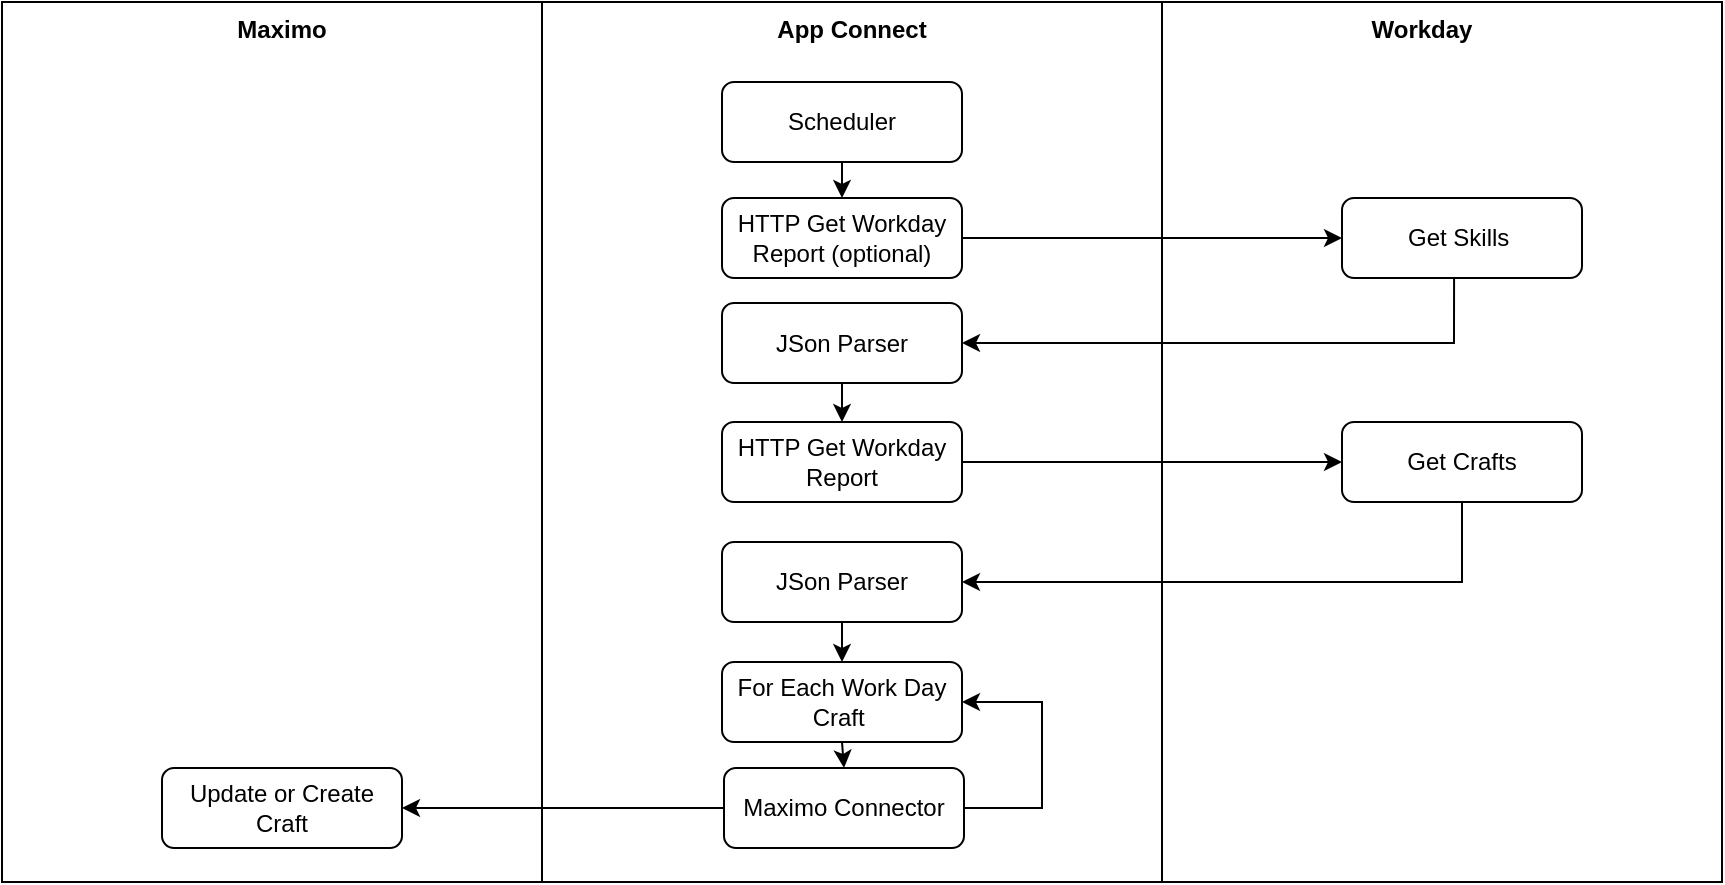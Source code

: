<mxfile version="13.7.8" type="device"><diagram id="C5RBs43oDa-KdzZeNtuy" name="Page-1"><mxGraphModel dx="1135" dy="727" grid="1" gridSize="10" guides="1" tooltips="1" connect="1" arrows="1" fold="1" page="1" pageScale="1" pageWidth="827" pageHeight="1169" math="0" shadow="0"><root><mxCell id="WIyWlLk6GJQsqaUBKTNV-0"/><mxCell id="WIyWlLk6GJQsqaUBKTNV-1" parent="WIyWlLk6GJQsqaUBKTNV-0"/><mxCell id="WK6Qm3O2X2UNyGcVujX3-3" value="&lt;b&gt;Maximo&lt;/b&gt;" style="whiteSpace=wrap;html=1;verticalAlign=top;align=center;" parent="WIyWlLk6GJQsqaUBKTNV-1" vertex="1"><mxGeometry x="170" y="80" width="280" height="440" as="geometry"/></mxCell><mxCell id="WK6Qm3O2X2UNyGcVujX3-2" value="&lt;b&gt;Workday&lt;/b&gt;" style="whiteSpace=wrap;html=1;verticalAlign=top;align=center;" parent="WIyWlLk6GJQsqaUBKTNV-1" vertex="1"><mxGeometry x="730" y="80" width="300" height="440" as="geometry"/></mxCell><mxCell id="WIyWlLk6GJQsqaUBKTNV-4" value="Yes" style="rounded=0;html=1;jettySize=auto;orthogonalLoop=1;fontSize=11;endArrow=block;endFill=0;endSize=8;strokeWidth=1;shadow=0;labelBackgroundColor=none;edgeStyle=orthogonalEdgeStyle;" parent="WIyWlLk6GJQsqaUBKTNV-1" edge="1"><mxGeometry y="20" relative="1" as="geometry"><mxPoint as="offset"/><mxPoint x="450" y="310" as="targetPoint"/></mxGeometry></mxCell><mxCell id="WIyWlLk6GJQsqaUBKTNV-5" value="No" style="edgeStyle=orthogonalEdgeStyle;rounded=0;html=1;jettySize=auto;orthogonalLoop=1;fontSize=11;endArrow=block;endFill=0;endSize=8;strokeWidth=1;shadow=0;labelBackgroundColor=none;" parent="WIyWlLk6GJQsqaUBKTNV-1" edge="1"><mxGeometry y="10" relative="1" as="geometry"><mxPoint as="offset"/><mxPoint x="550" y="230" as="targetPoint"/></mxGeometry></mxCell><mxCell id="WIyWlLk6GJQsqaUBKTNV-8" value="No" style="rounded=0;html=1;jettySize=auto;orthogonalLoop=1;fontSize=11;endArrow=block;endFill=0;endSize=8;strokeWidth=1;shadow=0;labelBackgroundColor=none;edgeStyle=orthogonalEdgeStyle;" parent="WIyWlLk6GJQsqaUBKTNV-1" edge="1"><mxGeometry x="0.333" y="20" relative="1" as="geometry"><mxPoint as="offset"/><mxPoint x="450" y="390" as="sourcePoint"/></mxGeometry></mxCell><mxCell id="WIyWlLk6GJQsqaUBKTNV-9" value="Yes" style="edgeStyle=orthogonalEdgeStyle;rounded=0;html=1;jettySize=auto;orthogonalLoop=1;fontSize=11;endArrow=block;endFill=0;endSize=8;strokeWidth=1;shadow=0;labelBackgroundColor=none;" parent="WIyWlLk6GJQsqaUBKTNV-1" edge="1"><mxGeometry y="10" relative="1" as="geometry"><mxPoint as="offset"/><mxPoint x="500" y="350" as="sourcePoint"/></mxGeometry></mxCell><mxCell id="WK6Qm3O2X2UNyGcVujX3-5" value="Update or Create Craft" style="rounded=1;whiteSpace=wrap;html=1;fontSize=12;glass=0;strokeWidth=1;shadow=0;" parent="WIyWlLk6GJQsqaUBKTNV-1" vertex="1"><mxGeometry x="250" y="463" width="120" height="40" as="geometry"/></mxCell><mxCell id="WK6Qm3O2X2UNyGcVujX3-11" value="Get Crafts" style="rounded=1;whiteSpace=wrap;html=1;fontSize=12;glass=0;strokeWidth=1;shadow=0;" parent="WIyWlLk6GJQsqaUBKTNV-1" vertex="1"><mxGeometry x="840" y="290" width="120" height="40" as="geometry"/></mxCell><mxCell id="WK6Qm3O2X2UNyGcVujX3-9" value="Get Skills&amp;nbsp;" style="rounded=1;whiteSpace=wrap;html=1;fontSize=12;glass=0;strokeWidth=1;shadow=0;" parent="WIyWlLk6GJQsqaUBKTNV-1" vertex="1"><mxGeometry x="840" y="178" width="120" height="40" as="geometry"/></mxCell><mxCell id="WK6Qm3O2X2UNyGcVujX3-1" value="&lt;b&gt;App Connect&lt;/b&gt;" style="whiteSpace=wrap;html=1;verticalAlign=top;" parent="WIyWlLk6GJQsqaUBKTNV-1" vertex="1"><mxGeometry x="440" y="80" width="310" height="440" as="geometry"/></mxCell><mxCell id="WK6Qm3O2X2UNyGcVujX3-15" style="edgeStyle=orthogonalEdgeStyle;rounded=0;orthogonalLoop=1;jettySize=auto;html=1;exitX=0;exitY=0.5;exitDx=0;exitDy=0;entryX=1;entryY=0.5;entryDx=0;entryDy=0;" parent="WIyWlLk6GJQsqaUBKTNV-1" source="q9Je8M0Jx4v2mxalftYA-15" target="WK6Qm3O2X2UNyGcVujX3-5" edge="1"><mxGeometry relative="1" as="geometry"><mxPoint x="499" y="390" as="targetPoint"/><mxPoint x="610" y="310" as="sourcePoint"/></mxGeometry></mxCell><mxCell id="WK6Qm3O2X2UNyGcVujX3-10" value="HTTP Get Workday Report (optional)" style="rounded=1;whiteSpace=wrap;html=1;fontSize=12;glass=0;strokeWidth=1;shadow=0;" parent="WIyWlLk6GJQsqaUBKTNV-1" vertex="1"><mxGeometry x="530" y="178" width="120" height="40" as="geometry"/></mxCell><mxCell id="WK6Qm3O2X2UNyGcVujX3-14" value="JSon Parser" style="rounded=1;whiteSpace=wrap;html=1;fontSize=12;glass=0;strokeWidth=1;shadow=0;" parent="WIyWlLk6GJQsqaUBKTNV-1" vertex="1"><mxGeometry x="530" y="230.5" width="120" height="40" as="geometry"/></mxCell><mxCell id="WK6Qm3O2X2UNyGcVujX3-20" value="For Each Work Day Craft&amp;nbsp;" style="rounded=1;whiteSpace=wrap;html=1;fontSize=12;glass=0;strokeWidth=1;shadow=0;" parent="WIyWlLk6GJQsqaUBKTNV-1" vertex="1"><mxGeometry x="530" y="410" width="120" height="40" as="geometry"/></mxCell><mxCell id="q9Je8M0Jx4v2mxalftYA-4" value="Scheduler" style="rounded=1;whiteSpace=wrap;html=1;fontSize=12;glass=0;strokeWidth=1;shadow=0;" parent="WIyWlLk6GJQsqaUBKTNV-1" vertex="1"><mxGeometry x="530" y="120" width="120" height="40" as="geometry"/></mxCell><mxCell id="q9Je8M0Jx4v2mxalftYA-6" value="JSon Parser" style="rounded=1;whiteSpace=wrap;html=1;fontSize=12;glass=0;strokeWidth=1;shadow=0;" parent="WIyWlLk6GJQsqaUBKTNV-1" vertex="1"><mxGeometry x="530" y="350" width="120" height="40" as="geometry"/></mxCell><mxCell id="q9Je8M0Jx4v2mxalftYA-11" value="" style="edgeStyle=orthogonalEdgeStyle;rounded=0;orthogonalLoop=1;jettySize=auto;html=1;exitX=0.5;exitY=1;exitDx=0;exitDy=0;entryX=0.5;entryY=0;entryDx=0;entryDy=0;" parent="WIyWlLk6GJQsqaUBKTNV-1" source="WK6Qm3O2X2UNyGcVujX3-14" target="q9Je8M0Jx4v2mxalftYA-8" edge="1"><mxGeometry relative="1" as="geometry"/></mxCell><mxCell id="q9Je8M0Jx4v2mxalftYA-8" value="HTTP Get Workday Report" style="rounded=1;whiteSpace=wrap;html=1;fontSize=12;glass=0;strokeWidth=1;shadow=0;" parent="WIyWlLk6GJQsqaUBKTNV-1" vertex="1"><mxGeometry x="530" y="290" width="120" height="40" as="geometry"/></mxCell><mxCell id="q9Je8M0Jx4v2mxalftYA-10" value="" style="endArrow=classic;html=1;entryX=0.5;entryY=0;entryDx=0;entryDy=0;exitX=0.5;exitY=1;exitDx=0;exitDy=0;" parent="WIyWlLk6GJQsqaUBKTNV-1" source="q9Je8M0Jx4v2mxalftYA-6" target="WK6Qm3O2X2UNyGcVujX3-20" edge="1"><mxGeometry width="50" height="50" relative="1" as="geometry"><mxPoint x="700" y="280.5" as="sourcePoint"/><mxPoint x="700" y="302" as="targetPoint"/></mxGeometry></mxCell><mxCell id="q9Je8M0Jx4v2mxalftYA-15" value="Maximo Connector" style="rounded=1;whiteSpace=wrap;html=1;fontSize=12;glass=0;strokeWidth=1;shadow=0;" parent="WIyWlLk6GJQsqaUBKTNV-1" vertex="1"><mxGeometry x="531" y="463" width="120" height="40" as="geometry"/></mxCell><mxCell id="q9Je8M0Jx4v2mxalftYA-16" value="" style="edgeStyle=orthogonalEdgeStyle;rounded=0;orthogonalLoop=1;jettySize=auto;html=1;exitX=1;exitY=0.5;exitDx=0;exitDy=0;" parent="WIyWlLk6GJQsqaUBKTNV-1" source="q9Je8M0Jx4v2mxalftYA-15" target="WK6Qm3O2X2UNyGcVujX3-20" edge="1"><mxGeometry relative="1" as="geometry"><mxPoint x="1086.04" y="228.48" as="sourcePoint"/><mxPoint x="760" y="260.5" as="targetPoint"/><Array as="points"><mxPoint x="690" y="483"/><mxPoint x="690" y="430"/></Array></mxGeometry></mxCell><mxCell id="WK6Qm3O2X2UNyGcVujX3-13" value="" style="edgeStyle=orthogonalEdgeStyle;rounded=0;orthogonalLoop=1;jettySize=auto;html=1;exitX=0.5;exitY=1;exitDx=0;exitDy=0;entryX=1;entryY=0.5;entryDx=0;entryDy=0;" parent="WIyWlLk6GJQsqaUBKTNV-1" source="WK6Qm3O2X2UNyGcVujX3-11" target="q9Je8M0Jx4v2mxalftYA-6" edge="1"><mxGeometry relative="1" as="geometry"/></mxCell><mxCell id="q9Je8M0Jx4v2mxalftYA-5" value="" style="edgeStyle=orthogonalEdgeStyle;rounded=0;orthogonalLoop=1;jettySize=auto;html=1;exitX=0.467;exitY=1.012;exitDx=0;exitDy=0;exitPerimeter=0;entryX=1;entryY=0.5;entryDx=0;entryDy=0;" parent="WIyWlLk6GJQsqaUBKTNV-1" source="WK6Qm3O2X2UNyGcVujX3-9" target="WK6Qm3O2X2UNyGcVujX3-14" edge="1"><mxGeometry relative="1" as="geometry"/></mxCell><mxCell id="q9Je8M0Jx4v2mxalftYA-2" value="" style="endArrow=classic;html=1;exitX=1;exitY=0.5;exitDx=0;exitDy=0;entryX=0;entryY=0.5;entryDx=0;entryDy=0;" parent="WIyWlLk6GJQsqaUBKTNV-1" source="WK6Qm3O2X2UNyGcVujX3-10" target="WK6Qm3O2X2UNyGcVujX3-9" edge="1"><mxGeometry width="50" height="50" relative="1" as="geometry"><mxPoint x="910" y="240" as="sourcePoint"/><mxPoint x="960" y="190" as="targetPoint"/></mxGeometry></mxCell><mxCell id="q9Je8M0Jx4v2mxalftYA-14" value="" style="edgeStyle=orthogonalEdgeStyle;rounded=0;orthogonalLoop=1;jettySize=auto;html=1;exitX=1;exitY=0.5;exitDx=0;exitDy=0;" parent="WIyWlLk6GJQsqaUBKTNV-1" source="q9Je8M0Jx4v2mxalftYA-8" target="WK6Qm3O2X2UNyGcVujX3-11" edge="1"><mxGeometry relative="1" as="geometry"><mxPoint x="700" y="280.5" as="sourcePoint"/><mxPoint x="700" y="300" as="targetPoint"/></mxGeometry></mxCell><mxCell id="q9Je8M0Jx4v2mxalftYA-17" value="" style="edgeStyle=orthogonalEdgeStyle;rounded=0;orthogonalLoop=1;jettySize=auto;html=1;entryX=0.5;entryY=0;entryDx=0;entryDy=0;" parent="WIyWlLk6GJQsqaUBKTNV-1" target="WK6Qm3O2X2UNyGcVujX3-10" edge="1"><mxGeometry relative="1" as="geometry"><mxPoint x="590" y="160" as="sourcePoint"/><mxPoint x="600" y="300" as="targetPoint"/></mxGeometry></mxCell><mxCell id="HbXwsQM2P_vfArEtiu2e-0" value="" style="endArrow=classic;html=1;entryX=0.5;entryY=0;entryDx=0;entryDy=0;exitX=0.5;exitY=1;exitDx=0;exitDy=0;" edge="1" parent="WIyWlLk6GJQsqaUBKTNV-1" source="WK6Qm3O2X2UNyGcVujX3-20" target="q9Je8M0Jx4v2mxalftYA-15"><mxGeometry width="50" height="50" relative="1" as="geometry"><mxPoint x="600" y="400" as="sourcePoint"/><mxPoint x="600" y="420" as="targetPoint"/></mxGeometry></mxCell></root></mxGraphModel></diagram></mxfile>